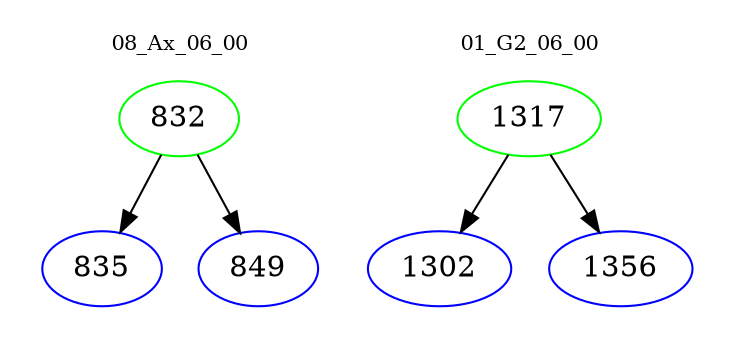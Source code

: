 digraph{
subgraph cluster_0 {
color = white
label = "08_Ax_06_00";
fontsize=10;
T0_832 [label="832", color="green"]
T0_832 -> T0_835 [color="black"]
T0_835 [label="835", color="blue"]
T0_832 -> T0_849 [color="black"]
T0_849 [label="849", color="blue"]
}
subgraph cluster_1 {
color = white
label = "01_G2_06_00";
fontsize=10;
T1_1317 [label="1317", color="green"]
T1_1317 -> T1_1302 [color="black"]
T1_1302 [label="1302", color="blue"]
T1_1317 -> T1_1356 [color="black"]
T1_1356 [label="1356", color="blue"]
}
}

